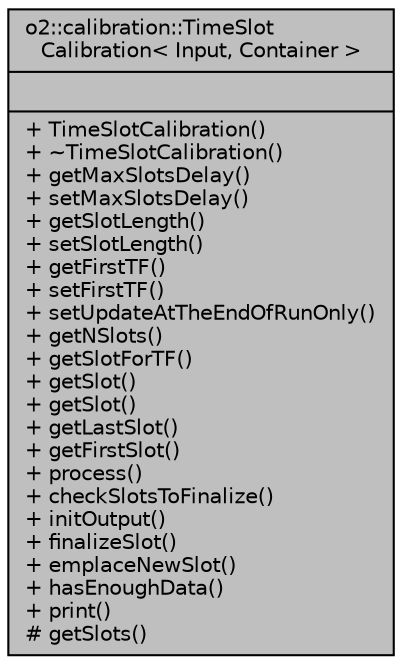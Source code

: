digraph "o2::calibration::TimeSlotCalibration&lt; Input, Container &gt;"
{
 // INTERACTIVE_SVG=YES
  bgcolor="transparent";
  edge [fontname="Helvetica",fontsize="10",labelfontname="Helvetica",labelfontsize="10"];
  node [fontname="Helvetica",fontsize="10",shape=record];
  Node5 [label="{o2::calibration::TimeSlot\lCalibration\< Input, Container \>\n||+ TimeSlotCalibration()\l+ ~TimeSlotCalibration()\l+ getMaxSlotsDelay()\l+ setMaxSlotsDelay()\l+ getSlotLength()\l+ setSlotLength()\l+ getFirstTF()\l+ setFirstTF()\l+ setUpdateAtTheEndOfRunOnly()\l+ getNSlots()\l+ getSlotForTF()\l+ getSlot()\l+ getSlot()\l+ getLastSlot()\l+ getFirstSlot()\l+ process()\l+ checkSlotsToFinalize()\l+ initOutput()\l+ finalizeSlot()\l+ emplaceNewSlot()\l+ hasEnoughData()\l+ print()\l# getSlots()\l}",height=0.2,width=0.4,color="black", fillcolor="grey75", style="filled", fontcolor="black"];
}
